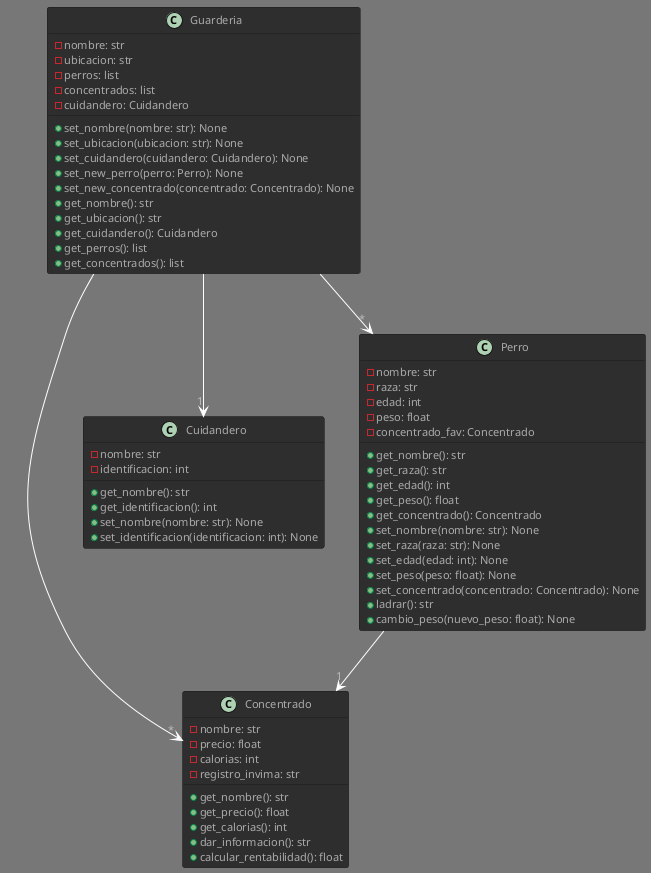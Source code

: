 // Diagrama Realizado en: https://www.plantuml.com/

@startuml Guarderia
!theme reddress-darkred
class Concentrado {
    - nombre: str
    - precio: float
    - calorias: int
    - registro_invima: str
    + get_nombre(): str
    + get_precio(): float
    + get_calorias(): int
    + dar_informacion(): str
    + calcular_rentabilidad(): float
}

class Cuidandero {
    - nombre: str
    - identificacion: int
    + get_nombre(): str
    + get_identificacion(): int
    + set_nombre(nombre: str): None
    + set_identificacion(identificacion: int): None
}

class Perro {
    - nombre: str
    - raza: str
    - edad: int
    - peso: float
    - concentrado_fav: Concentrado
    + get_nombre(): str
    + get_raza(): str
    + get_edad(): int
    + get_peso(): float
    + get_concentrado(): Concentrado
    + set_nombre(nombre: str): None
    + set_raza(raza: str): None
    + set_edad(edad: int): None
    + set_peso(peso: float): None
    + set_concentrado(concentrado: Concentrado): None
    + ladrar(): str
    + cambio_peso(nuevo_peso: float): None
}

class Guarderia {
    - nombre: str
    - ubicacion: str
    - perros: list
    - concentrados: list
    - cuidandero: Cuidandero
    + set_nombre(nombre: str): None
    + set_ubicacion(ubicacion: str): None
    + set_cuidandero(cuidandero: Cuidandero): None
    + set_new_perro(perro: Perro): None
    + set_new_concentrado(concentrado: Concentrado): None
    + get_nombre(): str
    + get_ubicacion(): str
    + get_cuidandero(): Cuidandero
    + get_perros(): list
    + get_concentrados(): list
}

Guarderia --> "1" Cuidandero
Guarderia --> "*" Perro
Guarderia --> "*" Concentrado
Perro --> "1" Concentrado
@enduml